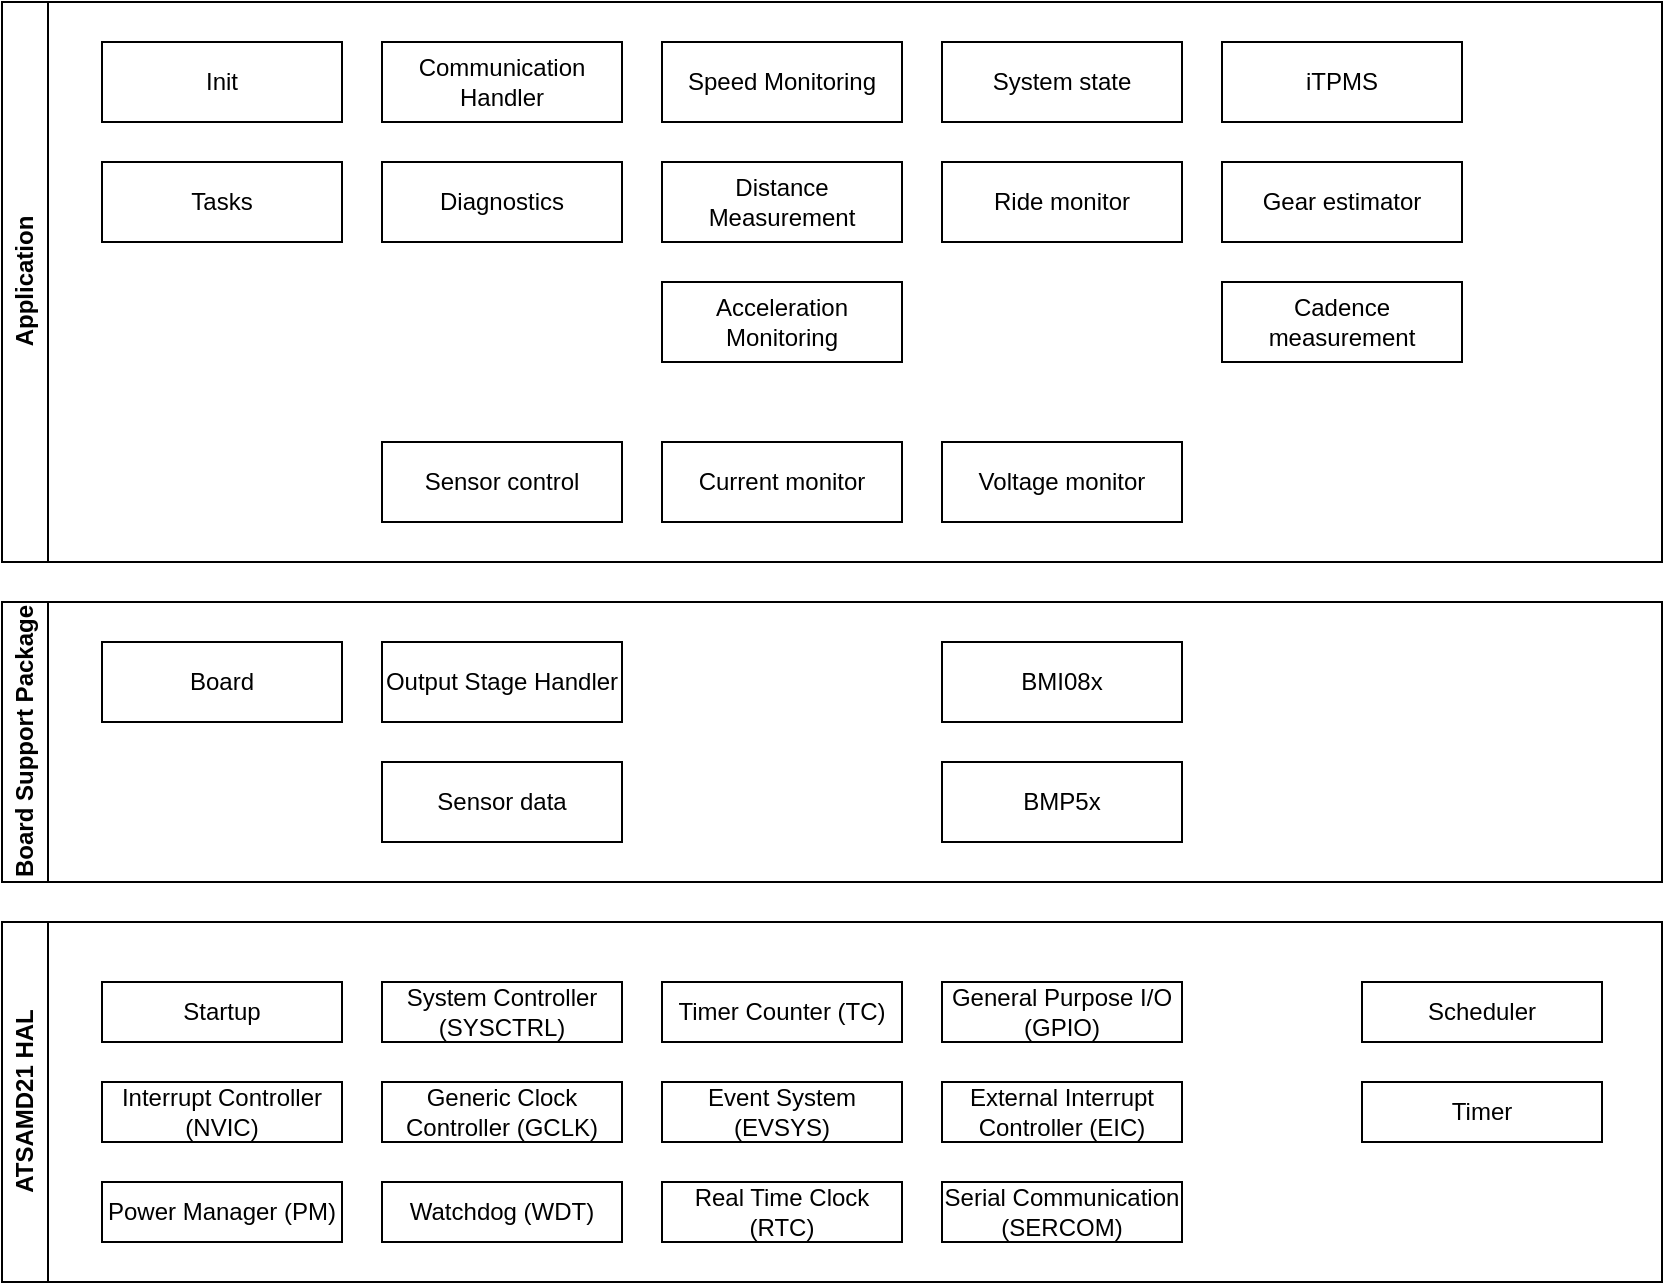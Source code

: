 <mxfile>
    <diagram id="llTFPPFP62KqqNUjBacO" name="Page-1">
        <mxGraphModel dx="1014" dy="1732" grid="1" gridSize="10" guides="1" tooltips="1" connect="1" arrows="1" fold="1" page="1" pageScale="1" pageWidth="850" pageHeight="1100" math="0" shadow="0">
            <root>
                <mxCell id="0"/>
                <mxCell id="1" parent="0"/>
                <mxCell id="5" value="ATSAMD21 HAL" style="swimlane;horizontal=0;whiteSpace=wrap;html=1;" parent="1" vertex="1">
                    <mxGeometry x="10" y="390" width="830" height="180" as="geometry"/>
                </mxCell>
                <mxCell id="4" value="Watchdog (WDT)" style="rounded=0;whiteSpace=wrap;html=1;" parent="5" vertex="1">
                    <mxGeometry x="190" y="130" width="120" height="30" as="geometry"/>
                </mxCell>
                <mxCell id="6" value="Timer Counter (TC)" style="rounded=0;whiteSpace=wrap;html=1;" parent="5" vertex="1">
                    <mxGeometry x="330" y="30" width="120" height="30" as="geometry"/>
                </mxCell>
                <mxCell id="7" value="General Purpose I/O (GPIO)" style="rounded=0;whiteSpace=wrap;html=1;" parent="5" vertex="1">
                    <mxGeometry x="470" y="30" width="120" height="30" as="geometry"/>
                </mxCell>
                <mxCell id="8" value="Power Manager (PM)" style="rounded=0;whiteSpace=wrap;html=1;" parent="5" vertex="1">
                    <mxGeometry x="50" y="130" width="120" height="30" as="geometry"/>
                </mxCell>
                <mxCell id="9" value="Generic Clock Controller (GCLK)" style="rounded=0;whiteSpace=wrap;html=1;" parent="5" vertex="1">
                    <mxGeometry x="190" y="80" width="120" height="30" as="geometry"/>
                </mxCell>
                <mxCell id="10" value="Event System (EVSYS)" style="rounded=0;whiteSpace=wrap;html=1;" parent="5" vertex="1">
                    <mxGeometry x="330" y="80" width="120" height="30" as="geometry"/>
                </mxCell>
                <mxCell id="11" value="Real Time Clock (RTC)" style="rounded=0;whiteSpace=wrap;html=1;" parent="5" vertex="1">
                    <mxGeometry x="330" y="130" width="120" height="30" as="geometry"/>
                </mxCell>
                <mxCell id="12" value="Interrupt Controller (NVIC)" style="rounded=0;whiteSpace=wrap;html=1;" parent="5" vertex="1">
                    <mxGeometry x="50" y="80" width="120" height="30" as="geometry"/>
                </mxCell>
                <mxCell id="13" value="External Interrupt Controller (EIC)" style="rounded=0;whiteSpace=wrap;html=1;" parent="5" vertex="1">
                    <mxGeometry x="470" y="80" width="120" height="30" as="geometry"/>
                </mxCell>
                <mxCell id="15" value="Startup" style="rounded=0;whiteSpace=wrap;html=1;" parent="5" vertex="1">
                    <mxGeometry x="50" y="30" width="120" height="30" as="geometry"/>
                </mxCell>
                <mxCell id="16" value="Serial Communication (SERCOM)" style="rounded=0;whiteSpace=wrap;html=1;" parent="5" vertex="1">
                    <mxGeometry x="470" y="130" width="120" height="30" as="geometry"/>
                </mxCell>
                <mxCell id="14" value="System Controller (SYSCTRL)" style="rounded=0;whiteSpace=wrap;html=1;" parent="5" vertex="1">
                    <mxGeometry x="190" y="30" width="120" height="30" as="geometry"/>
                </mxCell>
                <mxCell id="39" value="Scheduler" style="rounded=0;whiteSpace=wrap;html=1;" parent="5" vertex="1">
                    <mxGeometry x="680" y="30" width="120" height="30" as="geometry"/>
                </mxCell>
                <mxCell id="59" value="Timer" style="rounded=0;whiteSpace=wrap;html=1;" vertex="1" parent="5">
                    <mxGeometry x="680" y="80" width="120" height="30" as="geometry"/>
                </mxCell>
                <mxCell id="17" value="Board Support Package" style="swimlane;horizontal=0;whiteSpace=wrap;html=1;" parent="1" vertex="1">
                    <mxGeometry x="10" y="230" width="830" height="140" as="geometry"/>
                </mxCell>
                <mxCell id="18" value="Board" style="rounded=0;whiteSpace=wrap;html=1;" parent="17" vertex="1">
                    <mxGeometry x="50" y="20" width="120" height="40" as="geometry"/>
                </mxCell>
                <mxCell id="19" value="Output Stage Handler" style="rounded=0;whiteSpace=wrap;html=1;" parent="17" vertex="1">
                    <mxGeometry x="190" y="20" width="120" height="40" as="geometry"/>
                </mxCell>
                <mxCell id="20" value="Sensor data" style="rounded=0;whiteSpace=wrap;html=1;" parent="17" vertex="1">
                    <mxGeometry x="190" y="80" width="120" height="40" as="geometry"/>
                </mxCell>
                <mxCell id="53" value="BMI08x" style="rounded=0;whiteSpace=wrap;html=1;" vertex="1" parent="17">
                    <mxGeometry x="470" y="20" width="120" height="40" as="geometry"/>
                </mxCell>
                <mxCell id="54" value="BMP5x" style="rounded=0;whiteSpace=wrap;html=1;" vertex="1" parent="17">
                    <mxGeometry x="470" y="80" width="120" height="40" as="geometry"/>
                </mxCell>
                <mxCell id="25" value="Application" style="swimlane;horizontal=0;whiteSpace=wrap;html=1;" parent="1" vertex="1">
                    <mxGeometry x="10" y="-70" width="830" height="280" as="geometry"/>
                </mxCell>
                <mxCell id="41" value="Tasks" style="rounded=0;whiteSpace=wrap;html=1;" parent="25" vertex="1">
                    <mxGeometry x="50" y="80" width="120" height="40" as="geometry"/>
                </mxCell>
                <mxCell id="42" value="Init" style="rounded=0;whiteSpace=wrap;html=1;" parent="25" vertex="1">
                    <mxGeometry x="50" y="20" width="120" height="40" as="geometry"/>
                </mxCell>
                <mxCell id="43" value="Speed Monitoring" style="rounded=0;whiteSpace=wrap;html=1;" parent="25" vertex="1">
                    <mxGeometry x="330" y="20" width="120" height="40" as="geometry"/>
                </mxCell>
                <mxCell id="45" value="Acceleration Monitoring" style="rounded=0;whiteSpace=wrap;html=1;" parent="25" vertex="1">
                    <mxGeometry x="330" y="140" width="120" height="40" as="geometry"/>
                </mxCell>
                <mxCell id="46" value="Distance Measurement" style="rounded=0;whiteSpace=wrap;html=1;" parent="25" vertex="1">
                    <mxGeometry x="330" y="80" width="120" height="40" as="geometry"/>
                </mxCell>
                <mxCell id="47" value="Communication&lt;br&gt;Handler" style="rounded=0;whiteSpace=wrap;html=1;" parent="25" vertex="1">
                    <mxGeometry x="190" y="20" width="120" height="40" as="geometry"/>
                </mxCell>
                <mxCell id="49" value="Diagnostics" style="rounded=0;whiteSpace=wrap;html=1;" vertex="1" parent="25">
                    <mxGeometry x="190" y="80" width="120" height="40" as="geometry"/>
                </mxCell>
                <mxCell id="50" value="Current monitor" style="rounded=0;whiteSpace=wrap;html=1;" vertex="1" parent="25">
                    <mxGeometry x="330" y="220" width="120" height="40" as="geometry"/>
                </mxCell>
                <mxCell id="51" value="Voltage monitor" style="rounded=0;whiteSpace=wrap;html=1;" vertex="1" parent="25">
                    <mxGeometry x="470" y="220" width="120" height="40" as="geometry"/>
                </mxCell>
                <mxCell id="55" value="System state" style="rounded=0;whiteSpace=wrap;html=1;" vertex="1" parent="25">
                    <mxGeometry x="470" y="20" width="120" height="40" as="geometry"/>
                </mxCell>
                <mxCell id="56" value="Ride monitor" style="rounded=0;whiteSpace=wrap;html=1;" vertex="1" parent="25">
                    <mxGeometry x="470" y="80" width="120" height="40" as="geometry"/>
                </mxCell>
                <mxCell id="52" value="Sensor control" style="rounded=0;whiteSpace=wrap;html=1;" vertex="1" parent="25">
                    <mxGeometry x="190" y="220" width="120" height="40" as="geometry"/>
                </mxCell>
                <mxCell id="44" value="iTPMS" style="rounded=0;whiteSpace=wrap;html=1;" parent="25" vertex="1">
                    <mxGeometry x="610" y="20" width="120" height="40" as="geometry"/>
                </mxCell>
                <mxCell id="57" value="Gear estimator" style="rounded=0;whiteSpace=wrap;html=1;" vertex="1" parent="25">
                    <mxGeometry x="610" y="80" width="120" height="40" as="geometry"/>
                </mxCell>
                <mxCell id="58" value="Cadence measurement" style="rounded=0;whiteSpace=wrap;html=1;" vertex="1" parent="25">
                    <mxGeometry x="610" y="140" width="120" height="40" as="geometry"/>
                </mxCell>
            </root>
        </mxGraphModel>
    </diagram>
</mxfile>
